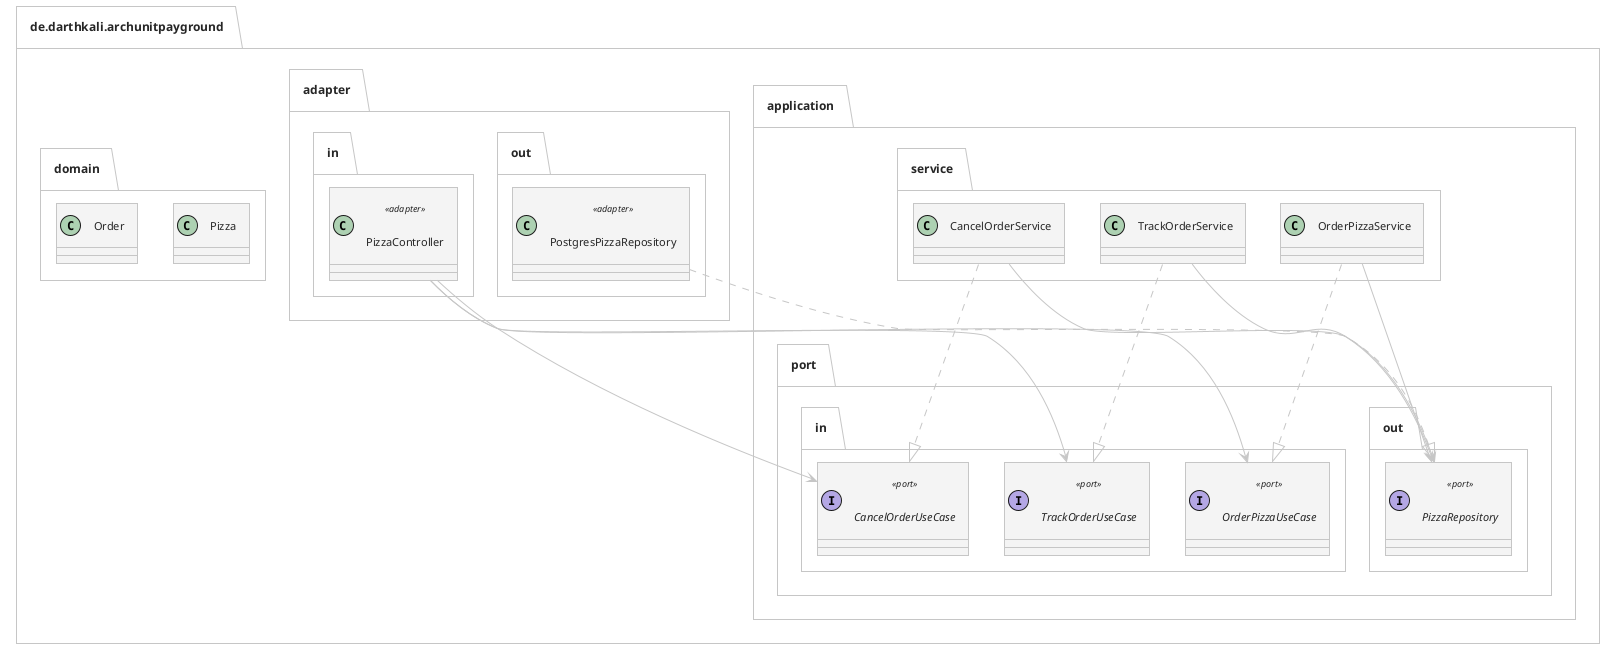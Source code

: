 @startuml
'https://plantuml.com/class-diagram
'scale 1024 width // 1024 pixels
'scale 768 height // 768 pixels
'left to right direction
'top to bottom direction
!theme carbon-gray
!pragma useIntermediatePackages false

package de.darthkali.archunitpayground{
    package application{
        package service {
            class OrderPizzaService
            class TrackOrderService
            class CancelOrderService
        }

        package port{
            package in {
                interface OrderPizzaUseCase <<port>>
                interface TrackOrderUseCase <<port>>
                interface CancelOrderUseCase <<port>>
            }

            package out {
                interface PizzaRepository <<port>>
            }
        }

    }


    package adapter{
        package in {
            class PizzaController <<adapter>>
        }

        package out {
            class PostgresPizzaRepository <<adapter>>
        }
    }

    package domain{
        class Pizza
        class Order
    }
}



OrderPizzaService --> PizzaRepository
TrackOrderService --> PizzaRepository
CancelOrderService --> PizzaRepository

OrderPizzaService ..|> OrderPizzaUseCase
TrackOrderService ..|> TrackOrderUseCase
CancelOrderService ..|> CancelOrderUseCase

PizzaController --> OrderPizzaUseCase
PizzaController --> TrackOrderUseCase
PizzaController --> CancelOrderUseCase

PostgresPizzaRepository ..|> PizzaRepository


@enduml

